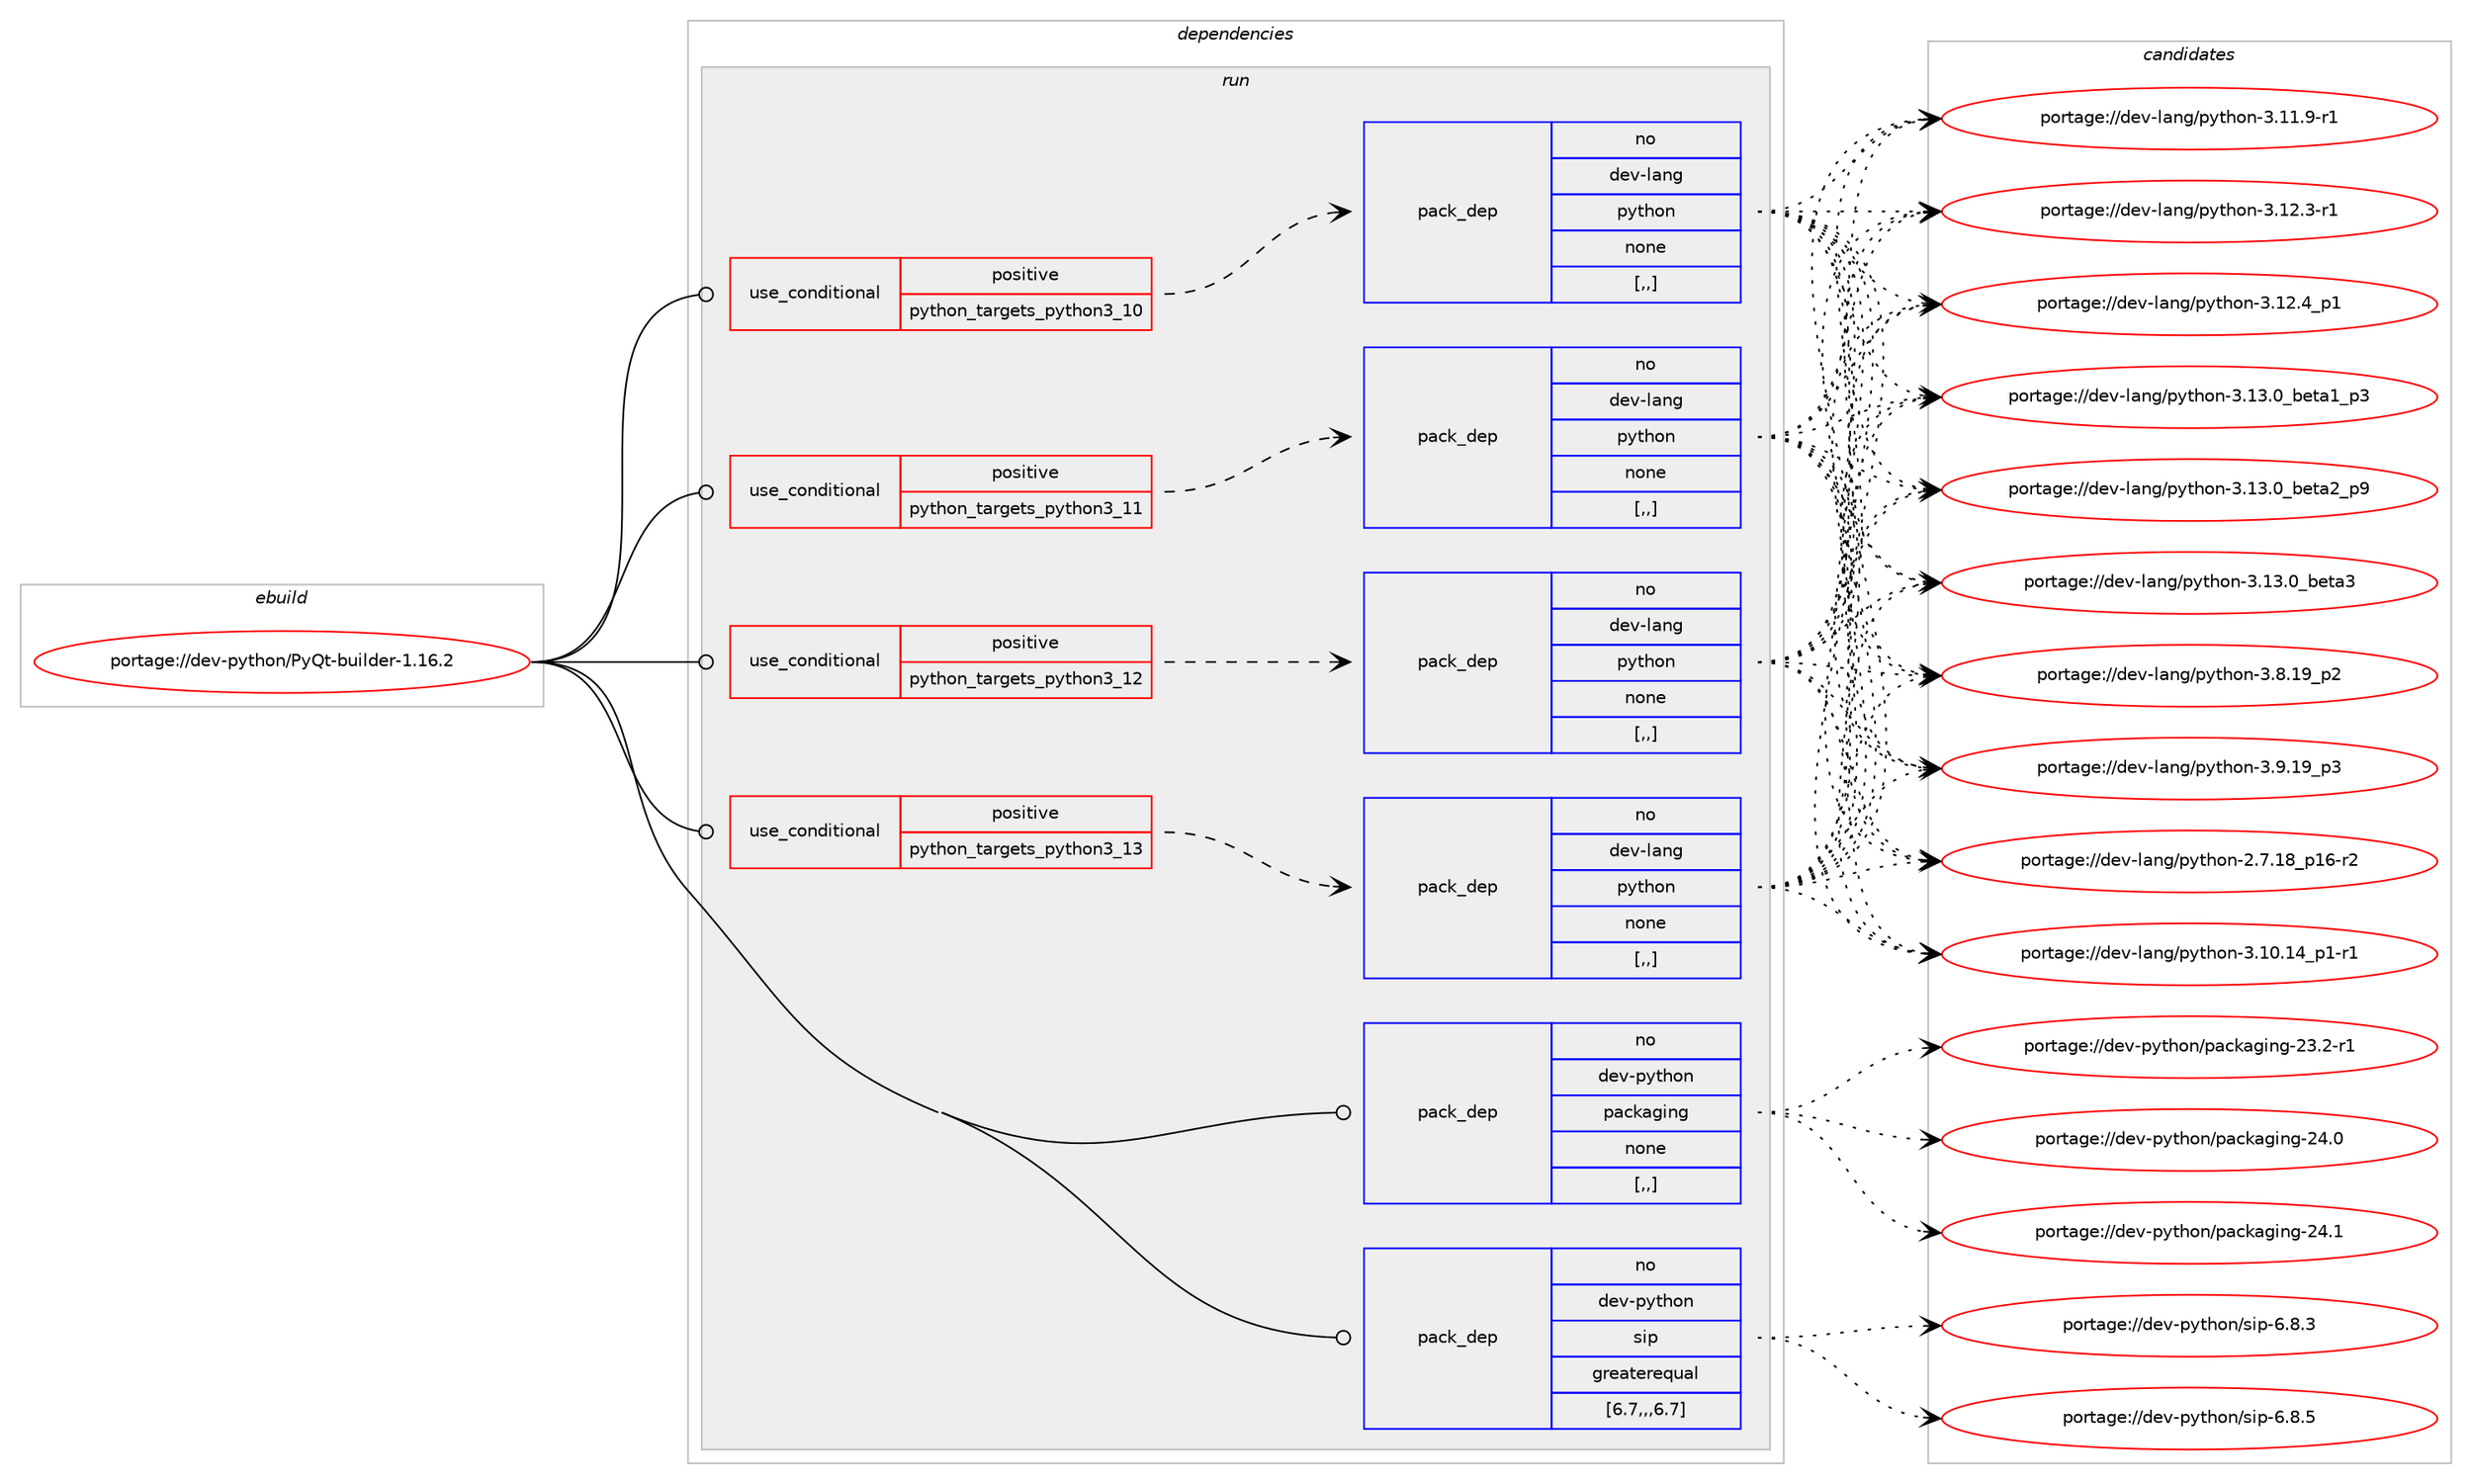 digraph prolog {

# *************
# Graph options
# *************

newrank=true;
concentrate=true;
compound=true;
graph [rankdir=LR,fontname=Helvetica,fontsize=10,ranksep=1.5];#, ranksep=2.5, nodesep=0.2];
edge  [arrowhead=vee];
node  [fontname=Helvetica,fontsize=10];

# **********
# The ebuild
# **********

subgraph cluster_leftcol {
color=gray;
label=<<i>ebuild</i>>;
id [label="portage://dev-python/PyQt-builder-1.16.2", color=red, width=4, href="../dev-python/PyQt-builder-1.16.2.svg"];
}

# ****************
# The dependencies
# ****************

subgraph cluster_midcol {
color=gray;
label=<<i>dependencies</i>>;
subgraph cluster_compile {
fillcolor="#eeeeee";
style=filled;
label=<<i>compile</i>>;
}
subgraph cluster_compileandrun {
fillcolor="#eeeeee";
style=filled;
label=<<i>compile and run</i>>;
}
subgraph cluster_run {
fillcolor="#eeeeee";
style=filled;
label=<<i>run</i>>;
subgraph cond29664 {
dependency137782 [label=<<TABLE BORDER="0" CELLBORDER="1" CELLSPACING="0" CELLPADDING="4"><TR><TD ROWSPAN="3" CELLPADDING="10">use_conditional</TD></TR><TR><TD>positive</TD></TR><TR><TD>python_targets_python3_10</TD></TR></TABLE>>, shape=none, color=red];
subgraph pack106910 {
dependency137783 [label=<<TABLE BORDER="0" CELLBORDER="1" CELLSPACING="0" CELLPADDING="4" WIDTH="220"><TR><TD ROWSPAN="6" CELLPADDING="30">pack_dep</TD></TR><TR><TD WIDTH="110">no</TD></TR><TR><TD>dev-lang</TD></TR><TR><TD>python</TD></TR><TR><TD>none</TD></TR><TR><TD>[,,]</TD></TR></TABLE>>, shape=none, color=blue];
}
dependency137782:e -> dependency137783:w [weight=20,style="dashed",arrowhead="vee"];
}
id:e -> dependency137782:w [weight=20,style="solid",arrowhead="odot"];
subgraph cond29665 {
dependency137784 [label=<<TABLE BORDER="0" CELLBORDER="1" CELLSPACING="0" CELLPADDING="4"><TR><TD ROWSPAN="3" CELLPADDING="10">use_conditional</TD></TR><TR><TD>positive</TD></TR><TR><TD>python_targets_python3_11</TD></TR></TABLE>>, shape=none, color=red];
subgraph pack106911 {
dependency137785 [label=<<TABLE BORDER="0" CELLBORDER="1" CELLSPACING="0" CELLPADDING="4" WIDTH="220"><TR><TD ROWSPAN="6" CELLPADDING="30">pack_dep</TD></TR><TR><TD WIDTH="110">no</TD></TR><TR><TD>dev-lang</TD></TR><TR><TD>python</TD></TR><TR><TD>none</TD></TR><TR><TD>[,,]</TD></TR></TABLE>>, shape=none, color=blue];
}
dependency137784:e -> dependency137785:w [weight=20,style="dashed",arrowhead="vee"];
}
id:e -> dependency137784:w [weight=20,style="solid",arrowhead="odot"];
subgraph cond29666 {
dependency137786 [label=<<TABLE BORDER="0" CELLBORDER="1" CELLSPACING="0" CELLPADDING="4"><TR><TD ROWSPAN="3" CELLPADDING="10">use_conditional</TD></TR><TR><TD>positive</TD></TR><TR><TD>python_targets_python3_12</TD></TR></TABLE>>, shape=none, color=red];
subgraph pack106912 {
dependency137787 [label=<<TABLE BORDER="0" CELLBORDER="1" CELLSPACING="0" CELLPADDING="4" WIDTH="220"><TR><TD ROWSPAN="6" CELLPADDING="30">pack_dep</TD></TR><TR><TD WIDTH="110">no</TD></TR><TR><TD>dev-lang</TD></TR><TR><TD>python</TD></TR><TR><TD>none</TD></TR><TR><TD>[,,]</TD></TR></TABLE>>, shape=none, color=blue];
}
dependency137786:e -> dependency137787:w [weight=20,style="dashed",arrowhead="vee"];
}
id:e -> dependency137786:w [weight=20,style="solid",arrowhead="odot"];
subgraph cond29667 {
dependency137788 [label=<<TABLE BORDER="0" CELLBORDER="1" CELLSPACING="0" CELLPADDING="4"><TR><TD ROWSPAN="3" CELLPADDING="10">use_conditional</TD></TR><TR><TD>positive</TD></TR><TR><TD>python_targets_python3_13</TD></TR></TABLE>>, shape=none, color=red];
subgraph pack106913 {
dependency137789 [label=<<TABLE BORDER="0" CELLBORDER="1" CELLSPACING="0" CELLPADDING="4" WIDTH="220"><TR><TD ROWSPAN="6" CELLPADDING="30">pack_dep</TD></TR><TR><TD WIDTH="110">no</TD></TR><TR><TD>dev-lang</TD></TR><TR><TD>python</TD></TR><TR><TD>none</TD></TR><TR><TD>[,,]</TD></TR></TABLE>>, shape=none, color=blue];
}
dependency137788:e -> dependency137789:w [weight=20,style="dashed",arrowhead="vee"];
}
id:e -> dependency137788:w [weight=20,style="solid",arrowhead="odot"];
subgraph pack106914 {
dependency137790 [label=<<TABLE BORDER="0" CELLBORDER="1" CELLSPACING="0" CELLPADDING="4" WIDTH="220"><TR><TD ROWSPAN="6" CELLPADDING="30">pack_dep</TD></TR><TR><TD WIDTH="110">no</TD></TR><TR><TD>dev-python</TD></TR><TR><TD>packaging</TD></TR><TR><TD>none</TD></TR><TR><TD>[,,]</TD></TR></TABLE>>, shape=none, color=blue];
}
id:e -> dependency137790:w [weight=20,style="solid",arrowhead="odot"];
subgraph pack106915 {
dependency137791 [label=<<TABLE BORDER="0" CELLBORDER="1" CELLSPACING="0" CELLPADDING="4" WIDTH="220"><TR><TD ROWSPAN="6" CELLPADDING="30">pack_dep</TD></TR><TR><TD WIDTH="110">no</TD></TR><TR><TD>dev-python</TD></TR><TR><TD>sip</TD></TR><TR><TD>greaterequal</TD></TR><TR><TD>[6.7,,,6.7]</TD></TR></TABLE>>, shape=none, color=blue];
}
id:e -> dependency137791:w [weight=20,style="solid",arrowhead="odot"];
}
}

# **************
# The candidates
# **************

subgraph cluster_choices {
rank=same;
color=gray;
label=<<i>candidates</i>>;

subgraph choice106910 {
color=black;
nodesep=1;
choice100101118451089711010347112121116104111110455046554649569511249544511450 [label="portage://dev-lang/python-2.7.18_p16-r2", color=red, width=4,href="../dev-lang/python-2.7.18_p16-r2.svg"];
choice100101118451089711010347112121116104111110455146494846495295112494511449 [label="portage://dev-lang/python-3.10.14_p1-r1", color=red, width=4,href="../dev-lang/python-3.10.14_p1-r1.svg"];
choice100101118451089711010347112121116104111110455146494946574511449 [label="portage://dev-lang/python-3.11.9-r1", color=red, width=4,href="../dev-lang/python-3.11.9-r1.svg"];
choice100101118451089711010347112121116104111110455146495046514511449 [label="portage://dev-lang/python-3.12.3-r1", color=red, width=4,href="../dev-lang/python-3.12.3-r1.svg"];
choice100101118451089711010347112121116104111110455146495046529511249 [label="portage://dev-lang/python-3.12.4_p1", color=red, width=4,href="../dev-lang/python-3.12.4_p1.svg"];
choice10010111845108971101034711212111610411111045514649514648959810111697499511251 [label="portage://dev-lang/python-3.13.0_beta1_p3", color=red, width=4,href="../dev-lang/python-3.13.0_beta1_p3.svg"];
choice10010111845108971101034711212111610411111045514649514648959810111697509511257 [label="portage://dev-lang/python-3.13.0_beta2_p9", color=red, width=4,href="../dev-lang/python-3.13.0_beta2_p9.svg"];
choice1001011184510897110103471121211161041111104551464951464895981011169751 [label="portage://dev-lang/python-3.13.0_beta3", color=red, width=4,href="../dev-lang/python-3.13.0_beta3.svg"];
choice100101118451089711010347112121116104111110455146564649579511250 [label="portage://dev-lang/python-3.8.19_p2", color=red, width=4,href="../dev-lang/python-3.8.19_p2.svg"];
choice100101118451089711010347112121116104111110455146574649579511251 [label="portage://dev-lang/python-3.9.19_p3", color=red, width=4,href="../dev-lang/python-3.9.19_p3.svg"];
dependency137783:e -> choice100101118451089711010347112121116104111110455046554649569511249544511450:w [style=dotted,weight="100"];
dependency137783:e -> choice100101118451089711010347112121116104111110455146494846495295112494511449:w [style=dotted,weight="100"];
dependency137783:e -> choice100101118451089711010347112121116104111110455146494946574511449:w [style=dotted,weight="100"];
dependency137783:e -> choice100101118451089711010347112121116104111110455146495046514511449:w [style=dotted,weight="100"];
dependency137783:e -> choice100101118451089711010347112121116104111110455146495046529511249:w [style=dotted,weight="100"];
dependency137783:e -> choice10010111845108971101034711212111610411111045514649514648959810111697499511251:w [style=dotted,weight="100"];
dependency137783:e -> choice10010111845108971101034711212111610411111045514649514648959810111697509511257:w [style=dotted,weight="100"];
dependency137783:e -> choice1001011184510897110103471121211161041111104551464951464895981011169751:w [style=dotted,weight="100"];
dependency137783:e -> choice100101118451089711010347112121116104111110455146564649579511250:w [style=dotted,weight="100"];
dependency137783:e -> choice100101118451089711010347112121116104111110455146574649579511251:w [style=dotted,weight="100"];
}
subgraph choice106911 {
color=black;
nodesep=1;
choice100101118451089711010347112121116104111110455046554649569511249544511450 [label="portage://dev-lang/python-2.7.18_p16-r2", color=red, width=4,href="../dev-lang/python-2.7.18_p16-r2.svg"];
choice100101118451089711010347112121116104111110455146494846495295112494511449 [label="portage://dev-lang/python-3.10.14_p1-r1", color=red, width=4,href="../dev-lang/python-3.10.14_p1-r1.svg"];
choice100101118451089711010347112121116104111110455146494946574511449 [label="portage://dev-lang/python-3.11.9-r1", color=red, width=4,href="../dev-lang/python-3.11.9-r1.svg"];
choice100101118451089711010347112121116104111110455146495046514511449 [label="portage://dev-lang/python-3.12.3-r1", color=red, width=4,href="../dev-lang/python-3.12.3-r1.svg"];
choice100101118451089711010347112121116104111110455146495046529511249 [label="portage://dev-lang/python-3.12.4_p1", color=red, width=4,href="../dev-lang/python-3.12.4_p1.svg"];
choice10010111845108971101034711212111610411111045514649514648959810111697499511251 [label="portage://dev-lang/python-3.13.0_beta1_p3", color=red, width=4,href="../dev-lang/python-3.13.0_beta1_p3.svg"];
choice10010111845108971101034711212111610411111045514649514648959810111697509511257 [label="portage://dev-lang/python-3.13.0_beta2_p9", color=red, width=4,href="../dev-lang/python-3.13.0_beta2_p9.svg"];
choice1001011184510897110103471121211161041111104551464951464895981011169751 [label="portage://dev-lang/python-3.13.0_beta3", color=red, width=4,href="../dev-lang/python-3.13.0_beta3.svg"];
choice100101118451089711010347112121116104111110455146564649579511250 [label="portage://dev-lang/python-3.8.19_p2", color=red, width=4,href="../dev-lang/python-3.8.19_p2.svg"];
choice100101118451089711010347112121116104111110455146574649579511251 [label="portage://dev-lang/python-3.9.19_p3", color=red, width=4,href="../dev-lang/python-3.9.19_p3.svg"];
dependency137785:e -> choice100101118451089711010347112121116104111110455046554649569511249544511450:w [style=dotted,weight="100"];
dependency137785:e -> choice100101118451089711010347112121116104111110455146494846495295112494511449:w [style=dotted,weight="100"];
dependency137785:e -> choice100101118451089711010347112121116104111110455146494946574511449:w [style=dotted,weight="100"];
dependency137785:e -> choice100101118451089711010347112121116104111110455146495046514511449:w [style=dotted,weight="100"];
dependency137785:e -> choice100101118451089711010347112121116104111110455146495046529511249:w [style=dotted,weight="100"];
dependency137785:e -> choice10010111845108971101034711212111610411111045514649514648959810111697499511251:w [style=dotted,weight="100"];
dependency137785:e -> choice10010111845108971101034711212111610411111045514649514648959810111697509511257:w [style=dotted,weight="100"];
dependency137785:e -> choice1001011184510897110103471121211161041111104551464951464895981011169751:w [style=dotted,weight="100"];
dependency137785:e -> choice100101118451089711010347112121116104111110455146564649579511250:w [style=dotted,weight="100"];
dependency137785:e -> choice100101118451089711010347112121116104111110455146574649579511251:w [style=dotted,weight="100"];
}
subgraph choice106912 {
color=black;
nodesep=1;
choice100101118451089711010347112121116104111110455046554649569511249544511450 [label="portage://dev-lang/python-2.7.18_p16-r2", color=red, width=4,href="../dev-lang/python-2.7.18_p16-r2.svg"];
choice100101118451089711010347112121116104111110455146494846495295112494511449 [label="portage://dev-lang/python-3.10.14_p1-r1", color=red, width=4,href="../dev-lang/python-3.10.14_p1-r1.svg"];
choice100101118451089711010347112121116104111110455146494946574511449 [label="portage://dev-lang/python-3.11.9-r1", color=red, width=4,href="../dev-lang/python-3.11.9-r1.svg"];
choice100101118451089711010347112121116104111110455146495046514511449 [label="portage://dev-lang/python-3.12.3-r1", color=red, width=4,href="../dev-lang/python-3.12.3-r1.svg"];
choice100101118451089711010347112121116104111110455146495046529511249 [label="portage://dev-lang/python-3.12.4_p1", color=red, width=4,href="../dev-lang/python-3.12.4_p1.svg"];
choice10010111845108971101034711212111610411111045514649514648959810111697499511251 [label="portage://dev-lang/python-3.13.0_beta1_p3", color=red, width=4,href="../dev-lang/python-3.13.0_beta1_p3.svg"];
choice10010111845108971101034711212111610411111045514649514648959810111697509511257 [label="portage://dev-lang/python-3.13.0_beta2_p9", color=red, width=4,href="../dev-lang/python-3.13.0_beta2_p9.svg"];
choice1001011184510897110103471121211161041111104551464951464895981011169751 [label="portage://dev-lang/python-3.13.0_beta3", color=red, width=4,href="../dev-lang/python-3.13.0_beta3.svg"];
choice100101118451089711010347112121116104111110455146564649579511250 [label="portage://dev-lang/python-3.8.19_p2", color=red, width=4,href="../dev-lang/python-3.8.19_p2.svg"];
choice100101118451089711010347112121116104111110455146574649579511251 [label="portage://dev-lang/python-3.9.19_p3", color=red, width=4,href="../dev-lang/python-3.9.19_p3.svg"];
dependency137787:e -> choice100101118451089711010347112121116104111110455046554649569511249544511450:w [style=dotted,weight="100"];
dependency137787:e -> choice100101118451089711010347112121116104111110455146494846495295112494511449:w [style=dotted,weight="100"];
dependency137787:e -> choice100101118451089711010347112121116104111110455146494946574511449:w [style=dotted,weight="100"];
dependency137787:e -> choice100101118451089711010347112121116104111110455146495046514511449:w [style=dotted,weight="100"];
dependency137787:e -> choice100101118451089711010347112121116104111110455146495046529511249:w [style=dotted,weight="100"];
dependency137787:e -> choice10010111845108971101034711212111610411111045514649514648959810111697499511251:w [style=dotted,weight="100"];
dependency137787:e -> choice10010111845108971101034711212111610411111045514649514648959810111697509511257:w [style=dotted,weight="100"];
dependency137787:e -> choice1001011184510897110103471121211161041111104551464951464895981011169751:w [style=dotted,weight="100"];
dependency137787:e -> choice100101118451089711010347112121116104111110455146564649579511250:w [style=dotted,weight="100"];
dependency137787:e -> choice100101118451089711010347112121116104111110455146574649579511251:w [style=dotted,weight="100"];
}
subgraph choice106913 {
color=black;
nodesep=1;
choice100101118451089711010347112121116104111110455046554649569511249544511450 [label="portage://dev-lang/python-2.7.18_p16-r2", color=red, width=4,href="../dev-lang/python-2.7.18_p16-r2.svg"];
choice100101118451089711010347112121116104111110455146494846495295112494511449 [label="portage://dev-lang/python-3.10.14_p1-r1", color=red, width=4,href="../dev-lang/python-3.10.14_p1-r1.svg"];
choice100101118451089711010347112121116104111110455146494946574511449 [label="portage://dev-lang/python-3.11.9-r1", color=red, width=4,href="../dev-lang/python-3.11.9-r1.svg"];
choice100101118451089711010347112121116104111110455146495046514511449 [label="portage://dev-lang/python-3.12.3-r1", color=red, width=4,href="../dev-lang/python-3.12.3-r1.svg"];
choice100101118451089711010347112121116104111110455146495046529511249 [label="portage://dev-lang/python-3.12.4_p1", color=red, width=4,href="../dev-lang/python-3.12.4_p1.svg"];
choice10010111845108971101034711212111610411111045514649514648959810111697499511251 [label="portage://dev-lang/python-3.13.0_beta1_p3", color=red, width=4,href="../dev-lang/python-3.13.0_beta1_p3.svg"];
choice10010111845108971101034711212111610411111045514649514648959810111697509511257 [label="portage://dev-lang/python-3.13.0_beta2_p9", color=red, width=4,href="../dev-lang/python-3.13.0_beta2_p9.svg"];
choice1001011184510897110103471121211161041111104551464951464895981011169751 [label="portage://dev-lang/python-3.13.0_beta3", color=red, width=4,href="../dev-lang/python-3.13.0_beta3.svg"];
choice100101118451089711010347112121116104111110455146564649579511250 [label="portage://dev-lang/python-3.8.19_p2", color=red, width=4,href="../dev-lang/python-3.8.19_p2.svg"];
choice100101118451089711010347112121116104111110455146574649579511251 [label="portage://dev-lang/python-3.9.19_p3", color=red, width=4,href="../dev-lang/python-3.9.19_p3.svg"];
dependency137789:e -> choice100101118451089711010347112121116104111110455046554649569511249544511450:w [style=dotted,weight="100"];
dependency137789:e -> choice100101118451089711010347112121116104111110455146494846495295112494511449:w [style=dotted,weight="100"];
dependency137789:e -> choice100101118451089711010347112121116104111110455146494946574511449:w [style=dotted,weight="100"];
dependency137789:e -> choice100101118451089711010347112121116104111110455146495046514511449:w [style=dotted,weight="100"];
dependency137789:e -> choice100101118451089711010347112121116104111110455146495046529511249:w [style=dotted,weight="100"];
dependency137789:e -> choice10010111845108971101034711212111610411111045514649514648959810111697499511251:w [style=dotted,weight="100"];
dependency137789:e -> choice10010111845108971101034711212111610411111045514649514648959810111697509511257:w [style=dotted,weight="100"];
dependency137789:e -> choice1001011184510897110103471121211161041111104551464951464895981011169751:w [style=dotted,weight="100"];
dependency137789:e -> choice100101118451089711010347112121116104111110455146564649579511250:w [style=dotted,weight="100"];
dependency137789:e -> choice100101118451089711010347112121116104111110455146574649579511251:w [style=dotted,weight="100"];
}
subgraph choice106914 {
color=black;
nodesep=1;
choice100101118451121211161041111104711297991079710310511010345505146504511449 [label="portage://dev-python/packaging-23.2-r1", color=red, width=4,href="../dev-python/packaging-23.2-r1.svg"];
choice10010111845112121116104111110471129799107971031051101034550524648 [label="portage://dev-python/packaging-24.0", color=red, width=4,href="../dev-python/packaging-24.0.svg"];
choice10010111845112121116104111110471129799107971031051101034550524649 [label="portage://dev-python/packaging-24.1", color=red, width=4,href="../dev-python/packaging-24.1.svg"];
dependency137790:e -> choice100101118451121211161041111104711297991079710310511010345505146504511449:w [style=dotted,weight="100"];
dependency137790:e -> choice10010111845112121116104111110471129799107971031051101034550524648:w [style=dotted,weight="100"];
dependency137790:e -> choice10010111845112121116104111110471129799107971031051101034550524649:w [style=dotted,weight="100"];
}
subgraph choice106915 {
color=black;
nodesep=1;
choice1001011184511212111610411111047115105112455446564651 [label="portage://dev-python/sip-6.8.3", color=red, width=4,href="../dev-python/sip-6.8.3.svg"];
choice1001011184511212111610411111047115105112455446564653 [label="portage://dev-python/sip-6.8.5", color=red, width=4,href="../dev-python/sip-6.8.5.svg"];
dependency137791:e -> choice1001011184511212111610411111047115105112455446564651:w [style=dotted,weight="100"];
dependency137791:e -> choice1001011184511212111610411111047115105112455446564653:w [style=dotted,weight="100"];
}
}

}
